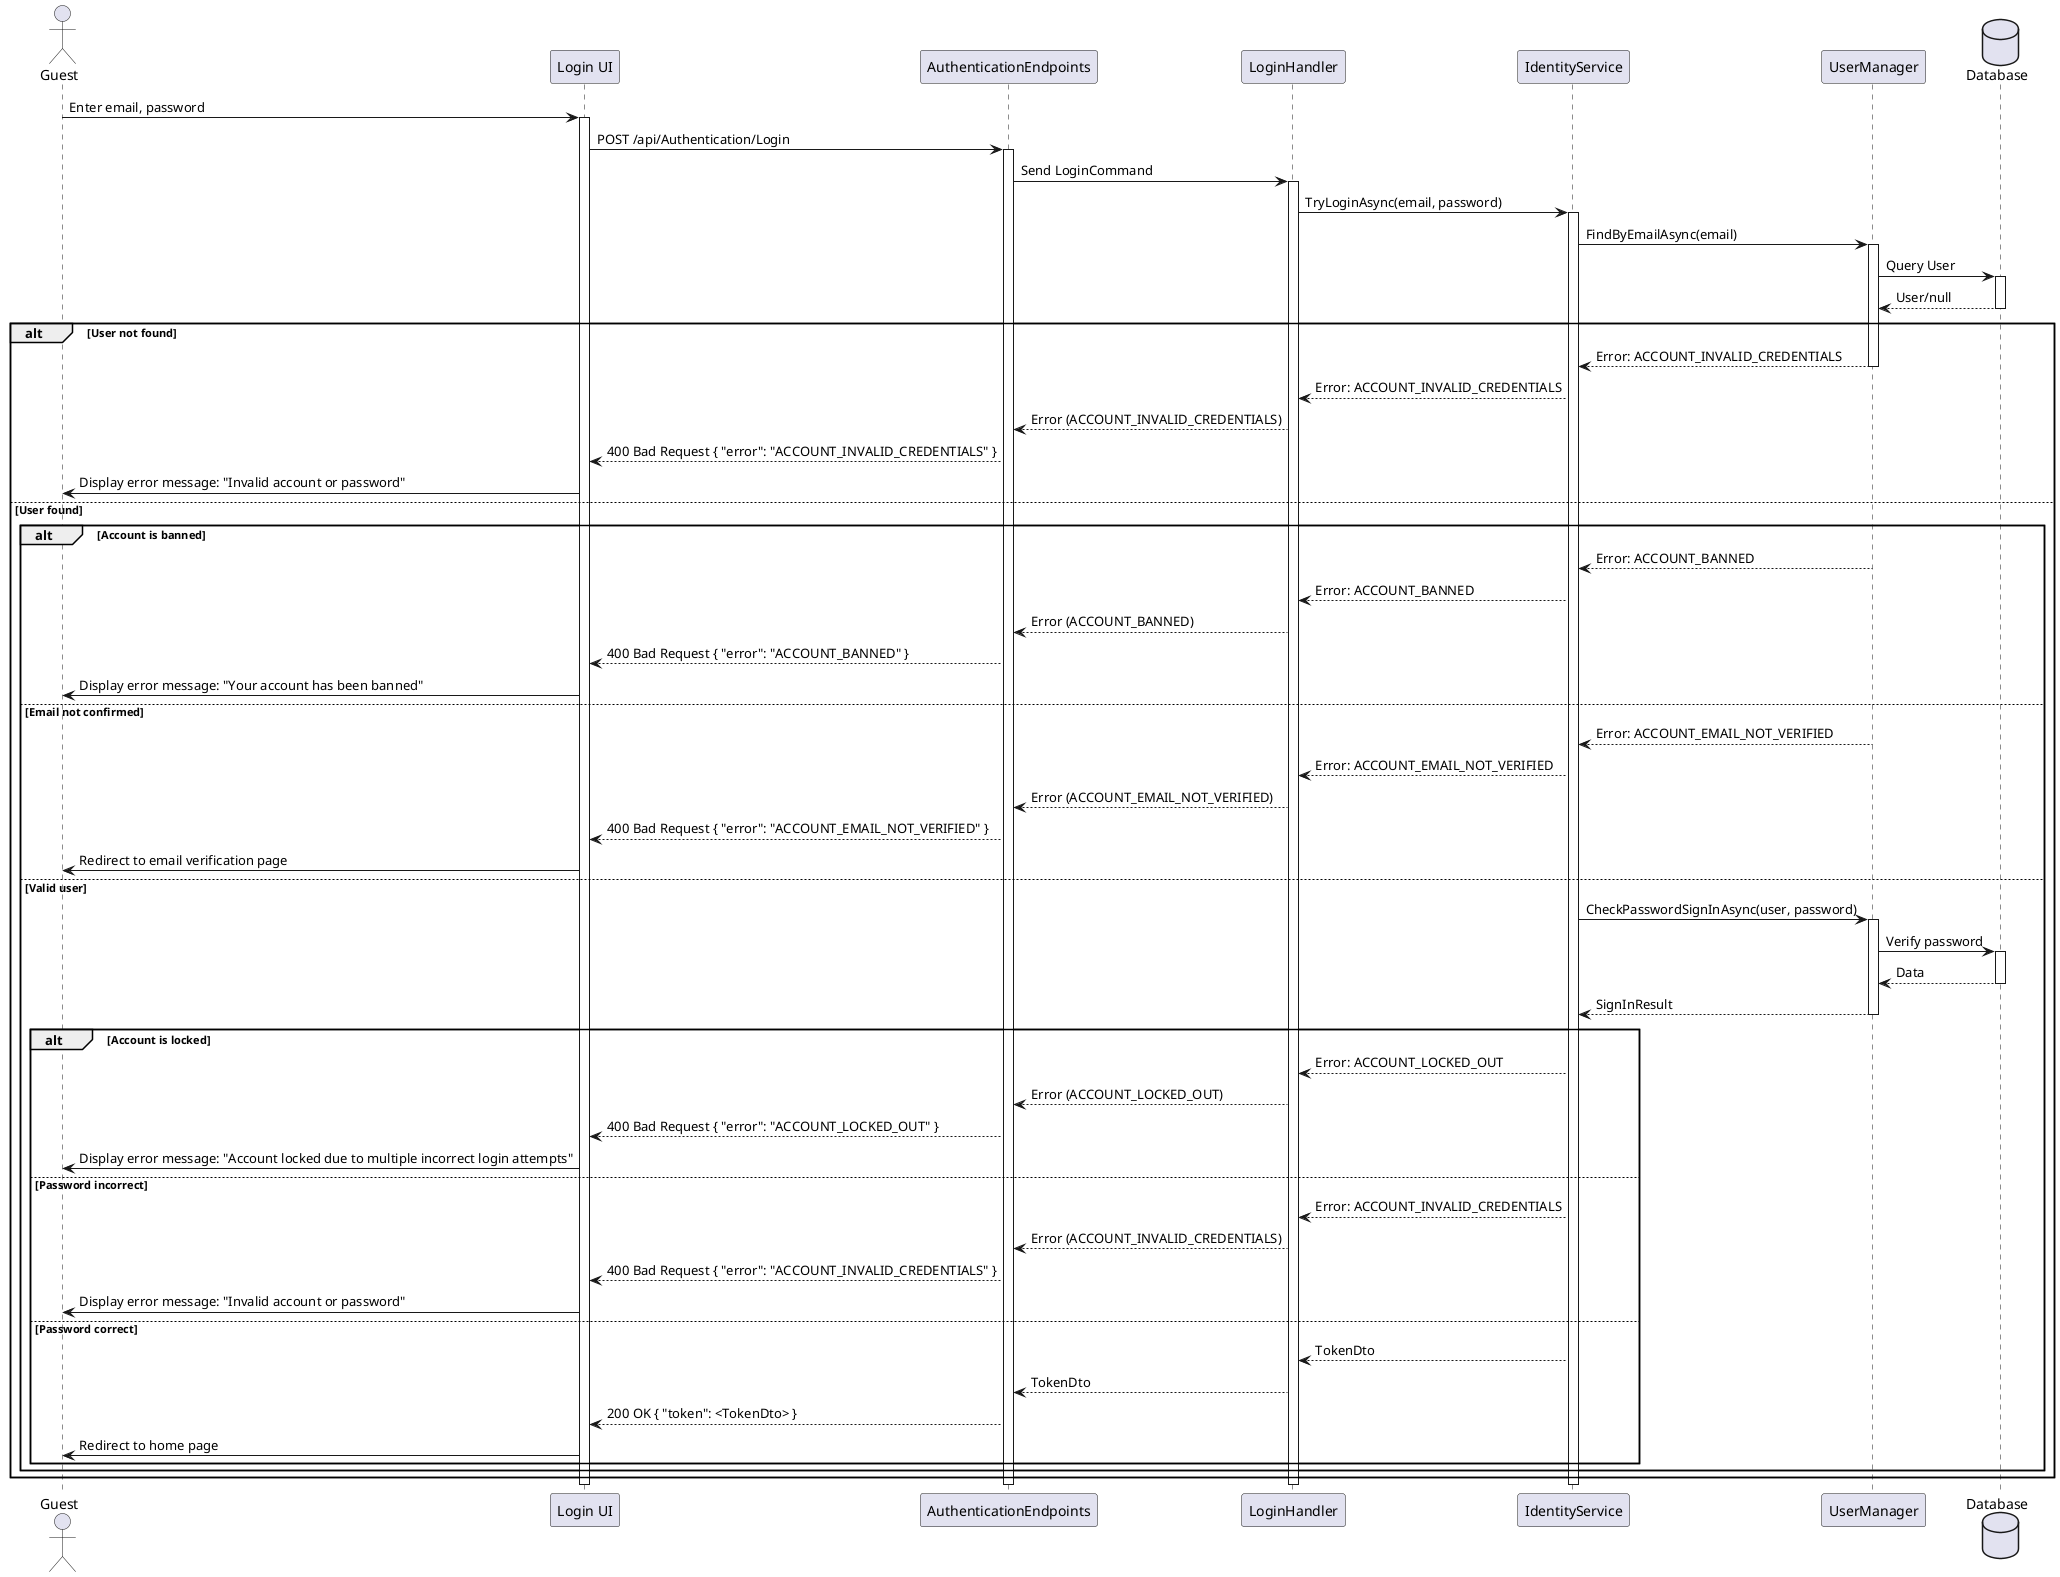 @startuml
actor Guest as User
participant "Login UI" as UI
participant AuthenticationEndpoints
participant LoginHandler
participant IdentityService
participant UserManager
Database Database

User -> UI : Enter email, password
activate UI
UI -> AuthenticationEndpoints : POST /api/Authentication/Login
activate AuthenticationEndpoints
AuthenticationEndpoints -> LoginHandler : Send LoginCommand
activate LoginHandler
LoginHandler -> IdentityService : TryLoginAsync(email, password)
activate IdentityService
IdentityService -> UserManager : FindByEmailAsync(email)
activate UserManager
UserManager -> Database : Query User
activate Database
Database --> UserManager : User/null
deactivate Database
alt User not found
    UserManager --> IdentityService : Error: ACCOUNT_INVALID_CREDENTIALS
    deactivate UserManager
    IdentityService --> LoginHandler : Error: ACCOUNT_INVALID_CREDENTIALS
    LoginHandler --> AuthenticationEndpoints : Error (ACCOUNT_INVALID_CREDENTIALS)
    AuthenticationEndpoints --> UI : 400 Bad Request { "error": "ACCOUNT_INVALID_CREDENTIALS" }
    UI -> User : Display error message: "Invalid account or password"
else User found
    alt Account is banned
        UserManager --> IdentityService : Error: ACCOUNT_BANNED
        deactivate UserManager
        IdentityService --> LoginHandler : Error: ACCOUNT_BANNED
        LoginHandler --> AuthenticationEndpoints : Error (ACCOUNT_BANNED)
        AuthenticationEndpoints --> UI : 400 Bad Request { "error": "ACCOUNT_BANNED" }
        UI -> User : Display error message: "Your account has been banned"
    else Email not confirmed
        UserManager --> IdentityService : Error: ACCOUNT_EMAIL_NOT_VERIFIED
        deactivate UserManager
        IdentityService --> LoginHandler : Error: ACCOUNT_EMAIL_NOT_VERIFIED
        LoginHandler --> AuthenticationEndpoints : Error (ACCOUNT_EMAIL_NOT_VERIFIED)
        AuthenticationEndpoints --> UI : 400 Bad Request { "error": "ACCOUNT_EMAIL_NOT_VERIFIED" }
        UI -> User : Redirect to email verification page
    else Valid user
        IdentityService -> UserManager : CheckPasswordSignInAsync(user, password)
        activate UserManager
        UserManager -> Database : Verify password
        activate Database
        Database --> UserManager : Data
        deactivate Database
        UserManager --> IdentityService : SignInResult
        deactivate UserManager
        alt Account is locked
            IdentityService --> LoginHandler : Error: ACCOUNT_LOCKED_OUT
            LoginHandler --> AuthenticationEndpoints : Error (ACCOUNT_LOCKED_OUT)
            AuthenticationEndpoints --> UI : 400 Bad Request { "error": "ACCOUNT_LOCKED_OUT" }
            UI -> User : Display error message: "Account locked due to multiple incorrect login attempts"
        else Password incorrect
            IdentityService --> LoginHandler : Error: ACCOUNT_INVALID_CREDENTIALS
            LoginHandler --> AuthenticationEndpoints : Error (ACCOUNT_INVALID_CREDENTIALS)
            AuthenticationEndpoints --> UI : 400 Bad Request { "error": "ACCOUNT_INVALID_CREDENTIALS" }
            UI -> User : Display error message: "Invalid account or password"
        else Password correct
            IdentityService --> LoginHandler : TokenDto
            LoginHandler --> AuthenticationEndpoints : TokenDto
            AuthenticationEndpoints --> UI : 200 OK { "token": <TokenDto> }
            UI -> User : Redirect to home page
        end
    end
end
deactivate IdentityService
deactivate LoginHandler
deactivate AuthenticationEndpoints
deactivate UI
@enduml
